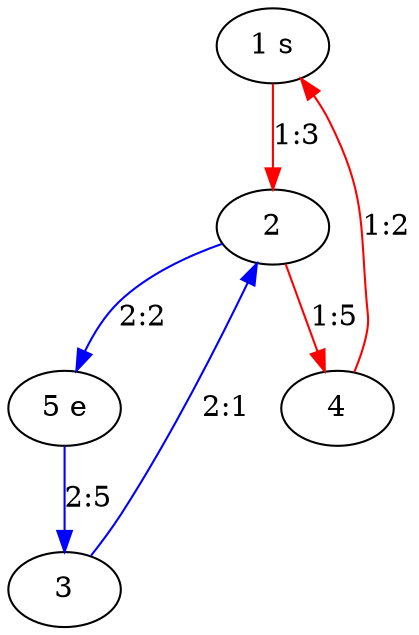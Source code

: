 digraph "instance-2" {
	1 [label="1 s"]
	5 [label="5 e"]
	2 [label=2]
	1 -> 2 [label="1:3" color=red weight=3]
	4 [label=4]
	2 -> 4 [label="1:5" color=red weight=5]
	4 -> 1 [label="1:2" color=red weight=2]
	3 [label=3]
	3 -> 2 [label="2:1" color=blue weight=1]
	2 -> 5 [label="2:2" color=blue weight=2]
	5 -> 3 [label="2:5" color=blue weight=5]
}
